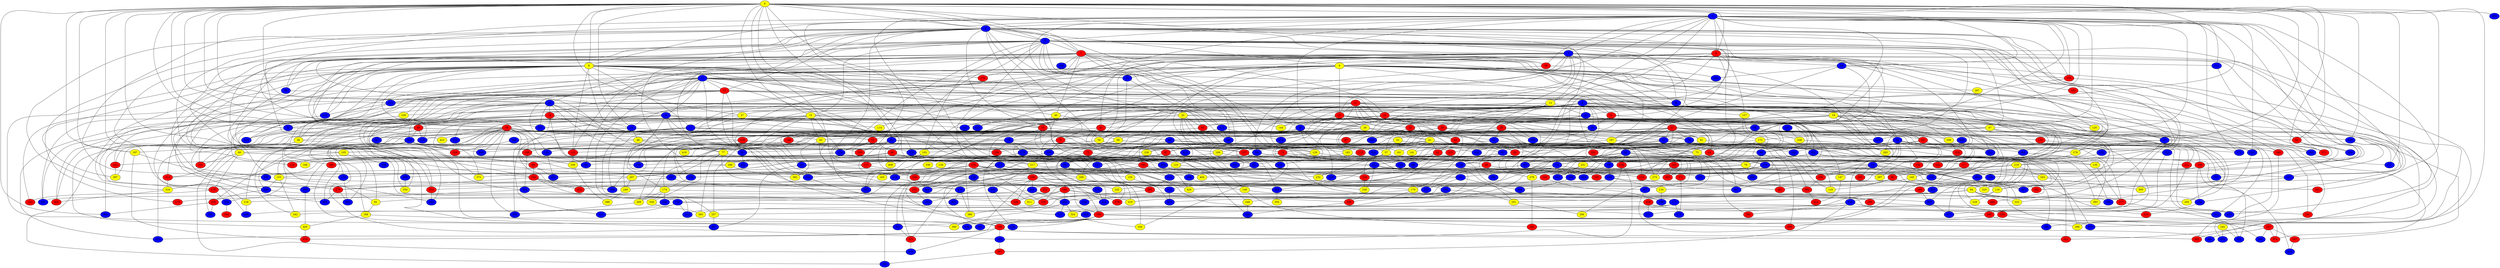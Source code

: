 graph {
0 [style = filled fillcolor = yellow];
1 [style = filled fillcolor = blue];
2 [style = filled fillcolor = blue];
3 [style = filled fillcolor = blue];
4 [style = filled fillcolor = red];
5 [style = filled fillcolor = blue];
6 [style = filled fillcolor = yellow];
7 [style = filled fillcolor = red];
8 [style = filled fillcolor = yellow];
9 [style = filled fillcolor = blue];
10 [style = filled fillcolor = blue];
11 [style = filled fillcolor = blue];
12 [style = filled fillcolor = yellow];
13 [style = filled fillcolor = red];
14 [style = filled fillcolor = blue];
15 [style = filled fillcolor = yellow];
16 [style = filled fillcolor = blue];
17 [style = filled fillcolor = blue];
18 [style = filled fillcolor = red];
19 [style = filled fillcolor = yellow];
20 [style = filled fillcolor = blue];
21 [style = filled fillcolor = red];
22 [style = filled fillcolor = yellow];
23 [style = filled fillcolor = red];
24 [style = filled fillcolor = blue];
25 [style = filled fillcolor = red];
26 [style = filled fillcolor = yellow];
27 [style = filled fillcolor = yellow];
28 [style = filled fillcolor = red];
29 [style = filled fillcolor = red];
30 [style = filled fillcolor = red];
31 [style = filled fillcolor = red];
32 [style = filled fillcolor = red];
33 [style = filled fillcolor = blue];
34 [style = filled fillcolor = blue];
35 [style = filled fillcolor = red];
36 [style = filled fillcolor = yellow];
37 [style = filled fillcolor = red];
38 [style = filled fillcolor = blue];
39 [style = filled fillcolor = blue];
40 [style = filled fillcolor = yellow];
41 [style = filled fillcolor = yellow];
42 [style = filled fillcolor = blue];
43 [style = filled fillcolor = red];
44 [style = filled fillcolor = red];
45 [style = filled fillcolor = red];
46 [style = filled fillcolor = blue];
47 [style = filled fillcolor = yellow];
48 [style = filled fillcolor = yellow];
49 [style = filled fillcolor = red];
50 [style = filled fillcolor = blue];
51 [style = filled fillcolor = blue];
52 [style = filled fillcolor = blue];
53 [style = filled fillcolor = yellow];
54 [style = filled fillcolor = yellow];
55 [style = filled fillcolor = red];
56 [style = filled fillcolor = yellow];
57 [style = filled fillcolor = yellow];
58 [style = filled fillcolor = red];
59 [style = filled fillcolor = blue];
60 [style = filled fillcolor = blue];
61 [style = filled fillcolor = red];
62 [style = filled fillcolor = blue];
63 [style = filled fillcolor = yellow];
64 [style = filled fillcolor = blue];
65 [style = filled fillcolor = blue];
66 [style = filled fillcolor = blue];
67 [style = filled fillcolor = red];
68 [style = filled fillcolor = yellow];
69 [style = filled fillcolor = red];
70 [style = filled fillcolor = blue];
71 [style = filled fillcolor = red];
72 [style = filled fillcolor = red];
73 [style = filled fillcolor = yellow];
74 [style = filled fillcolor = blue];
75 [style = filled fillcolor = red];
76 [style = filled fillcolor = blue];
77 [style = filled fillcolor = yellow];
78 [style = filled fillcolor = blue];
79 [style = filled fillcolor = yellow];
80 [style = filled fillcolor = red];
81 [style = filled fillcolor = yellow];
82 [style = filled fillcolor = red];
83 [style = filled fillcolor = blue];
84 [style = filled fillcolor = yellow];
85 [style = filled fillcolor = blue];
86 [style = filled fillcolor = blue];
87 [style = filled fillcolor = red];
88 [style = filled fillcolor = red];
89 [style = filled fillcolor = blue];
90 [style = filled fillcolor = red];
91 [style = filled fillcolor = blue];
92 [style = filled fillcolor = yellow];
93 [style = filled fillcolor = red];
94 [style = filled fillcolor = red];
95 [style = filled fillcolor = blue];
96 [style = filled fillcolor = blue];
97 [style = filled fillcolor = blue];
98 [style = filled fillcolor = red];
99 [style = filled fillcolor = blue];
100 [style = filled fillcolor = blue];
101 [style = filled fillcolor = blue];
102 [style = filled fillcolor = red];
103 [style = filled fillcolor = yellow];
104 [style = filled fillcolor = blue];
105 [style = filled fillcolor = yellow];
106 [style = filled fillcolor = red];
107 [style = filled fillcolor = blue];
108 [style = filled fillcolor = red];
109 [style = filled fillcolor = blue];
110 [style = filled fillcolor = yellow];
111 [style = filled fillcolor = blue];
112 [style = filled fillcolor = red];
113 [style = filled fillcolor = red];
114 [style = filled fillcolor = yellow];
115 [style = filled fillcolor = blue];
116 [style = filled fillcolor = yellow];
117 [style = filled fillcolor = red];
118 [style = filled fillcolor = blue];
119 [style = filled fillcolor = blue];
120 [style = filled fillcolor = yellow];
121 [style = filled fillcolor = blue];
122 [style = filled fillcolor = blue];
123 [style = filled fillcolor = yellow];
124 [style = filled fillcolor = blue];
125 [style = filled fillcolor = blue];
126 [style = filled fillcolor = red];
127 [style = filled fillcolor = blue];
128 [style = filled fillcolor = yellow];
129 [style = filled fillcolor = yellow];
130 [style = filled fillcolor = blue];
131 [style = filled fillcolor = blue];
132 [style = filled fillcolor = red];
133 [style = filled fillcolor = red];
134 [style = filled fillcolor = yellow];
135 [style = filled fillcolor = yellow];
136 [style = filled fillcolor = blue];
137 [style = filled fillcolor = red];
138 [style = filled fillcolor = red];
139 [style = filled fillcolor = blue];
140 [style = filled fillcolor = blue];
141 [style = filled fillcolor = yellow];
142 [style = filled fillcolor = red];
143 [style = filled fillcolor = red];
144 [style = filled fillcolor = yellow];
145 [style = filled fillcolor = yellow];
146 [style = filled fillcolor = red];
147 [style = filled fillcolor = yellow];
148 [style = filled fillcolor = yellow];
149 [style = filled fillcolor = red];
150 [style = filled fillcolor = red];
151 [style = filled fillcolor = blue];
152 [style = filled fillcolor = red];
153 [style = filled fillcolor = yellow];
154 [style = filled fillcolor = blue];
155 [style = filled fillcolor = yellow];
156 [style = filled fillcolor = red];
157 [style = filled fillcolor = yellow];
158 [style = filled fillcolor = red];
159 [style = filled fillcolor = red];
160 [style = filled fillcolor = red];
161 [style = filled fillcolor = red];
162 [style = filled fillcolor = red];
163 [style = filled fillcolor = yellow];
164 [style = filled fillcolor = blue];
165 [style = filled fillcolor = red];
166 [style = filled fillcolor = yellow];
167 [style = filled fillcolor = blue];
168 [style = filled fillcolor = blue];
169 [style = filled fillcolor = yellow];
170 [style = filled fillcolor = blue];
171 [style = filled fillcolor = blue];
172 [style = filled fillcolor = yellow];
173 [style = filled fillcolor = blue];
174 [style = filled fillcolor = yellow];
175 [style = filled fillcolor = blue];
176 [style = filled fillcolor = blue];
177 [style = filled fillcolor = blue];
178 [style = filled fillcolor = blue];
179 [style = filled fillcolor = yellow];
180 [style = filled fillcolor = red];
181 [style = filled fillcolor = blue];
182 [style = filled fillcolor = yellow];
183 [style = filled fillcolor = blue];
184 [style = filled fillcolor = red];
185 [style = filled fillcolor = red];
186 [style = filled fillcolor = blue];
187 [style = filled fillcolor = yellow];
188 [style = filled fillcolor = yellow];
189 [style = filled fillcolor = red];
190 [style = filled fillcolor = red];
191 [style = filled fillcolor = yellow];
192 [style = filled fillcolor = blue];
193 [style = filled fillcolor = red];
194 [style = filled fillcolor = blue];
195 [style = filled fillcolor = blue];
196 [style = filled fillcolor = blue];
197 [style = filled fillcolor = yellow];
198 [style = filled fillcolor = blue];
199 [style = filled fillcolor = red];
200 [style = filled fillcolor = blue];
201 [style = filled fillcolor = red];
202 [style = filled fillcolor = blue];
203 [style = filled fillcolor = blue];
204 [style = filled fillcolor = blue];
205 [style = filled fillcolor = blue];
206 [style = filled fillcolor = blue];
207 [style = filled fillcolor = yellow];
208 [style = filled fillcolor = red];
209 [style = filled fillcolor = yellow];
210 [style = filled fillcolor = blue];
211 [style = filled fillcolor = blue];
212 [style = filled fillcolor = blue];
213 [style = filled fillcolor = blue];
214 [style = filled fillcolor = blue];
215 [style = filled fillcolor = blue];
216 [style = filled fillcolor = yellow];
217 [style = filled fillcolor = yellow];
218 [style = filled fillcolor = blue];
219 [style = filled fillcolor = yellow];
220 [style = filled fillcolor = blue];
221 [style = filled fillcolor = red];
222 [style = filled fillcolor = blue];
223 [style = filled fillcolor = red];
224 [style = filled fillcolor = blue];
225 [style = filled fillcolor = red];
226 [style = filled fillcolor = yellow];
227 [style = filled fillcolor = blue];
228 [style = filled fillcolor = blue];
229 [style = filled fillcolor = yellow];
230 [style = filled fillcolor = red];
231 [style = filled fillcolor = yellow];
232 [style = filled fillcolor = yellow];
233 [style = filled fillcolor = blue];
234 [style = filled fillcolor = red];
235 [style = filled fillcolor = red];
236 [style = filled fillcolor = blue];
237 [style = filled fillcolor = red];
238 [style = filled fillcolor = blue];
239 [style = filled fillcolor = yellow];
240 [style = filled fillcolor = red];
241 [style = filled fillcolor = red];
242 [style = filled fillcolor = yellow];
243 [style = filled fillcolor = blue];
244 [style = filled fillcolor = blue];
245 [style = filled fillcolor = yellow];
246 [style = filled fillcolor = blue];
247 [style = filled fillcolor = red];
248 [style = filled fillcolor = red];
249 [style = filled fillcolor = yellow];
250 [style = filled fillcolor = blue];
251 [style = filled fillcolor = yellow];
252 [style = filled fillcolor = blue];
253 [style = filled fillcolor = red];
254 [style = filled fillcolor = blue];
255 [style = filled fillcolor = blue];
256 [style = filled fillcolor = yellow];
257 [style = filled fillcolor = yellow];
258 [style = filled fillcolor = yellow];
259 [style = filled fillcolor = blue];
260 [style = filled fillcolor = blue];
261 [style = filled fillcolor = red];
262 [style = filled fillcolor = blue];
263 [style = filled fillcolor = red];
264 [style = filled fillcolor = blue];
265 [style = filled fillcolor = red];
266 [style = filled fillcolor = yellow];
267 [style = filled fillcolor = yellow];
268 [style = filled fillcolor = blue];
269 [style = filled fillcolor = yellow];
270 [style = filled fillcolor = red];
271 [style = filled fillcolor = red];
272 [style = filled fillcolor = blue];
273 [style = filled fillcolor = yellow];
274 [style = filled fillcolor = blue];
275 [style = filled fillcolor = red];
276 [style = filled fillcolor = red];
277 [style = filled fillcolor = red];
278 [style = filled fillcolor = yellow];
279 [style = filled fillcolor = yellow];
280 [style = filled fillcolor = red];
281 [style = filled fillcolor = blue];
282 [style = filled fillcolor = red];
283 [style = filled fillcolor = yellow];
284 [style = filled fillcolor = yellow];
285 [style = filled fillcolor = red];
286 [style = filled fillcolor = yellow];
287 [style = filled fillcolor = red];
288 [style = filled fillcolor = red];
289 [style = filled fillcolor = blue];
290 [style = filled fillcolor = red];
291 [style = filled fillcolor = blue];
292 [style = filled fillcolor = blue];
293 [style = filled fillcolor = yellow];
294 [style = filled fillcolor = blue];
295 [style = filled fillcolor = blue];
296 [style = filled fillcolor = red];
297 [style = filled fillcolor = yellow];
298 [style = filled fillcolor = blue];
299 [style = filled fillcolor = yellow];
300 [style = filled fillcolor = blue];
301 [style = filled fillcolor = blue];
302 [style = filled fillcolor = red];
303 [style = filled fillcolor = blue];
304 [style = filled fillcolor = blue];
305 [style = filled fillcolor = blue];
306 [style = filled fillcolor = blue];
307 [style = filled fillcolor = blue];
308 [style = filled fillcolor = blue];
309 [style = filled fillcolor = blue];
310 [style = filled fillcolor = blue];
311 [style = filled fillcolor = blue];
312 [style = filled fillcolor = blue];
313 [style = filled fillcolor = red];
314 [style = filled fillcolor = red];
315 [style = filled fillcolor = blue];
316 [style = filled fillcolor = yellow];
317 [style = filled fillcolor = blue];
318 [style = filled fillcolor = red];
319 [style = filled fillcolor = yellow];
320 [style = filled fillcolor = yellow];
321 [style = filled fillcolor = red];
322 [style = filled fillcolor = blue];
323 [style = filled fillcolor = red];
324 [style = filled fillcolor = yellow];
325 [style = filled fillcolor = yellow];
326 [style = filled fillcolor = blue];
327 [style = filled fillcolor = blue];
328 [style = filled fillcolor = yellow];
329 [style = filled fillcolor = blue];
330 [style = filled fillcolor = yellow];
331 [style = filled fillcolor = blue];
332 [style = filled fillcolor = blue];
333 [style = filled fillcolor = blue];
334 [style = filled fillcolor = red];
335 [style = filled fillcolor = red];
336 [style = filled fillcolor = yellow];
337 [style = filled fillcolor = blue];
338 [style = filled fillcolor = yellow];
339 [style = filled fillcolor = red];
340 [style = filled fillcolor = red];
341 [style = filled fillcolor = red];
342 [style = filled fillcolor = yellow];
343 [style = filled fillcolor = yellow];
344 [style = filled fillcolor = red];
345 [style = filled fillcolor = blue];
346 [style = filled fillcolor = blue];
347 [style = filled fillcolor = red];
348 [style = filled fillcolor = yellow];
349 [style = filled fillcolor = blue];
350 [style = filled fillcolor = yellow];
351 [style = filled fillcolor = blue];
352 [style = filled fillcolor = blue];
353 [style = filled fillcolor = blue];
354 [style = filled fillcolor = blue];
355 [style = filled fillcolor = blue];
356 [style = filled fillcolor = blue];
357 [style = filled fillcolor = blue];
358 [style = filled fillcolor = red];
359 [style = filled fillcolor = yellow];
360 [style = filled fillcolor = yellow];
361 [style = filled fillcolor = red];
362 [style = filled fillcolor = red];
363 [style = filled fillcolor = yellow];
364 [style = filled fillcolor = blue];
365 [style = filled fillcolor = red];
366 [style = filled fillcolor = blue];
367 [style = filled fillcolor = blue];
368 [style = filled fillcolor = blue];
369 [style = filled fillcolor = red];
370 [style = filled fillcolor = blue];
371 [style = filled fillcolor = red];
372 [style = filled fillcolor = yellow];
373 [style = filled fillcolor = blue];
374 [style = filled fillcolor = red];
375 [style = filled fillcolor = blue];
376 [style = filled fillcolor = red];
377 [style = filled fillcolor = blue];
378 [style = filled fillcolor = red];
379 [style = filled fillcolor = blue];
380 [style = filled fillcolor = red];
381 [style = filled fillcolor = blue];
382 [style = filled fillcolor = yellow];
383 [style = filled fillcolor = red];
384 [style = filled fillcolor = blue];
385 [style = filled fillcolor = red];
386 [style = filled fillcolor = yellow];
387 [style = filled fillcolor = blue];
388 [style = filled fillcolor = yellow];
389 [style = filled fillcolor = blue];
390 [style = filled fillcolor = blue];
391 [style = filled fillcolor = blue];
392 [style = filled fillcolor = blue];
393 [style = filled fillcolor = yellow];
394 [style = filled fillcolor = blue];
395 [style = filled fillcolor = yellow];
396 [style = filled fillcolor = blue];
397 [style = filled fillcolor = yellow];
398 [style = filled fillcolor = blue];
399 [style = filled fillcolor = blue];
400 [style = filled fillcolor = blue];
401 [style = filled fillcolor = blue];
402 [style = filled fillcolor = blue];
403 [style = filled fillcolor = blue];
404 [style = filled fillcolor = yellow];
405 [style = filled fillcolor = yellow];
406 [style = filled fillcolor = blue];
407 [style = filled fillcolor = blue];
408 [style = filled fillcolor = yellow];
409 [style = filled fillcolor = blue];
410 [style = filled fillcolor = blue];
411 [style = filled fillcolor = yellow];
412 [style = filled fillcolor = blue];
413 [style = filled fillcolor = blue];
414 [style = filled fillcolor = blue];
415 [style = filled fillcolor = blue];
416 [style = filled fillcolor = red];
417 [style = filled fillcolor = blue];
418 [style = filled fillcolor = blue];
419 [style = filled fillcolor = yellow];
420 [style = filled fillcolor = yellow];
421 [style = filled fillcolor = red];
422 [style = filled fillcolor = blue];
423 [style = filled fillcolor = yellow];
424 [style = filled fillcolor = blue];
425 [style = filled fillcolor = blue];
426 [style = filled fillcolor = red];
0 -- 5;
0 -- 7;
0 -- 8;
0 -- 10;
0 -- 14;
0 -- 15;
0 -- 16;
0 -- 20;
0 -- 27;
0 -- 33;
0 -- 46;
0 -- 49;
0 -- 60;
0 -- 90;
0 -- 4;
0 -- 3;
0 -- 2;
0 -- 1;
0 -- 94;
0 -- 97;
0 -- 101;
0 -- 105;
0 -- 156;
0 -- 175;
0 -- 185;
0 -- 197;
0 -- 200;
0 -- 215;
0 -- 289;
0 -- 300;
0 -- 327;
0 -- 341;
0 -- 361;
0 -- 370;
0 -- 400;
1 -- 2;
1 -- 3;
1 -- 4;
1 -- 5;
1 -- 8;
1 -- 9;
1 -- 12;
1 -- 24;
1 -- 26;
1 -- 30;
1 -- 47;
1 -- 58;
1 -- 61;
1 -- 64;
1 -- 91;
1 -- 114;
1 -- 136;
1 -- 159;
1 -- 165;
1 -- 171;
1 -- 194;
1 -- 197;
1 -- 211;
1 -- 214;
1 -- 222;
1 -- 246;
1 -- 306;
1 -- 331;
1 -- 335;
1 -- 339;
2 -- 3;
2 -- 5;
2 -- 6;
2 -- 7;
2 -- 12;
2 -- 13;
2 -- 22;
2 -- 31;
2 -- 54;
2 -- 55;
2 -- 70;
2 -- 77;
2 -- 89;
2 -- 98;
2 -- 104;
2 -- 109;
2 -- 120;
2 -- 122;
2 -- 129;
2 -- 137;
2 -- 155;
2 -- 159;
2 -- 207;
2 -- 219;
2 -- 224;
2 -- 275;
2 -- 316;
2 -- 422;
3 -- 6;
3 -- 15;
3 -- 21;
3 -- 25;
3 -- 29;
3 -- 34;
3 -- 43;
3 -- 44;
3 -- 46;
3 -- 49;
3 -- 97;
3 -- 106;
3 -- 130;
3 -- 167;
3 -- 185;
3 -- 252;
3 -- 276;
3 -- 383;
4 -- 6;
4 -- 17;
4 -- 35;
4 -- 44;
4 -- 62;
4 -- 95;
4 -- 103;
4 -- 157;
4 -- 192;
4 -- 262;
4 -- 279;
4 -- 302;
4 -- 373;
4 -- 425;
5 -- 7;
5 -- 10;
5 -- 15;
5 -- 24;
5 -- 39;
5 -- 42;
5 -- 47;
5 -- 58;
5 -- 60;
5 -- 82;
5 -- 83;
5 -- 89;
5 -- 94;
5 -- 103;
5 -- 111;
5 -- 150;
5 -- 156;
5 -- 162;
5 -- 173;
5 -- 216;
5 -- 263;
5 -- 270;
5 -- 283;
5 -- 312;
5 -- 359;
5 -- 418;
6 -- 11;
6 -- 14;
6 -- 19;
6 -- 24;
6 -- 25;
6 -- 36;
6 -- 37;
6 -- 54;
6 -- 59;
6 -- 102;
6 -- 121;
6 -- 171;
6 -- 172;
6 -- 189;
6 -- 190;
6 -- 253;
6 -- 257;
6 -- 266;
6 -- 267;
6 -- 296;
6 -- 406;
6 -- 423;
7 -- 8;
7 -- 10;
7 -- 30;
7 -- 35;
7 -- 40;
7 -- 42;
7 -- 58;
7 -- 86;
7 -- 113;
7 -- 170;
7 -- 183;
7 -- 187;
7 -- 205;
7 -- 211;
7 -- 244;
7 -- 245;
7 -- 254;
7 -- 271;
7 -- 304;
7 -- 308;
7 -- 381;
8 -- 9;
8 -- 11;
8 -- 14;
8 -- 17;
8 -- 26;
8 -- 29;
8 -- 33;
8 -- 40;
8 -- 113;
8 -- 126;
8 -- 133;
8 -- 181;
8 -- 188;
8 -- 227;
8 -- 265;
8 -- 276;
8 -- 281;
8 -- 292;
8 -- 310;
8 -- 331;
8 -- 337;
8 -- 368;
8 -- 373;
8 -- 397;
9 -- 19;
9 -- 20;
9 -- 22;
9 -- 23;
9 -- 31;
9 -- 38;
9 -- 43;
9 -- 71;
9 -- 87;
9 -- 96;
9 -- 97;
9 -- 99;
9 -- 109;
9 -- 116;
9 -- 138;
9 -- 157;
9 -- 201;
9 -- 206;
9 -- 213;
9 -- 239;
9 -- 290;
9 -- 295;
9 -- 330;
10 -- 18;
10 -- 38;
10 -- 41;
10 -- 50;
10 -- 63;
10 -- 130;
10 -- 183;
10 -- 204;
10 -- 219;
10 -- 255;
10 -- 260;
10 -- 337;
10 -- 365;
10 -- 372;
11 -- 13;
11 -- 16;
11 -- 18;
11 -- 36;
11 -- 55;
11 -- 67;
11 -- 79;
11 -- 117;
11 -- 120;
11 -- 144;
11 -- 164;
11 -- 186;
11 -- 215;
11 -- 216;
11 -- 239;
11 -- 286;
11 -- 298;
11 -- 314;
11 -- 371;
11 -- 408;
12 -- 20;
12 -- 28;
12 -- 39;
12 -- 57;
12 -- 65;
12 -- 182;
12 -- 210;
12 -- 299;
13 -- 21;
13 -- 31;
13 -- 42;
13 -- 65;
13 -- 68;
13 -- 73;
13 -- 93;
13 -- 115;
13 -- 143;
13 -- 215;
13 -- 253;
13 -- 392;
14 -- 48;
14 -- 53;
14 -- 136;
14 -- 161;
14 -- 233;
14 -- 307;
14 -- 387;
14 -- 412;
15 -- 17;
15 -- 55;
15 -- 63;
15 -- 110;
15 -- 174;
15 -- 193;
15 -- 274;
15 -- 303;
15 -- 337;
15 -- 411;
16 -- 30;
16 -- 32;
16 -- 56;
16 -- 114;
16 -- 163;
16 -- 164;
16 -- 234;
16 -- 310;
16 -- 372;
16 -- 405;
17 -- 32;
17 -- 76;
17 -- 255;
17 -- 294;
17 -- 309;
17 -- 340;
17 -- 394;
18 -- 23;
18 -- 33;
18 -- 49;
18 -- 74;
18 -- 78;
18 -- 98;
18 -- 117;
18 -- 280;
18 -- 359;
18 -- 381;
19 -- 32;
19 -- 37;
19 -- 43;
19 -- 53;
19 -- 57;
19 -- 59;
19 -- 69;
19 -- 106;
19 -- 221;
19 -- 269;
19 -- 283;
19 -- 293;
19 -- 320;
19 -- 379;
19 -- 409;
20 -- 23;
20 -- 47;
20 -- 70;
20 -- 120;
20 -- 139;
20 -- 226;
20 -- 362;
20 -- 366;
21 -- 25;
21 -- 27;
21 -- 29;
21 -- 35;
21 -- 40;
21 -- 45;
21 -- 67;
21 -- 69;
21 -- 91;
21 -- 92;
21 -- 118;
21 -- 140;
21 -- 144;
21 -- 153;
21 -- 154;
21 -- 167;
21 -- 182;
21 -- 203;
21 -- 222;
21 -- 249;
21 -- 370;
21 -- 387;
22 -- 34;
22 -- 64;
22 -- 93;
22 -- 112;
22 -- 121;
22 -- 166;
22 -- 198;
22 -- 202;
22 -- 237;
23 -- 45;
23 -- 296;
23 -- 366;
24 -- 54;
24 -- 111;
25 -- 26;
25 -- 28;
25 -- 34;
25 -- 39;
25 -- 75;
25 -- 93;
25 -- 187;
25 -- 212;
25 -- 221;
25 -- 282;
25 -- 347;
26 -- 41;
26 -- 69;
26 -- 81;
26 -- 82;
26 -- 92;
26 -- 178;
26 -- 191;
27 -- 119;
27 -- 121;
27 -- 123;
27 -- 174;
28 -- 52;
28 -- 53;
28 -- 75;
28 -- 202;
28 -- 257;
28 -- 278;
28 -- 299;
28 -- 356;
29 -- 51;
29 -- 87;
29 -- 231;
29 -- 366;
30 -- 36;
30 -- 48;
30 -- 52;
30 -- 72;
30 -- 87;
30 -- 107;
30 -- 119;
30 -- 138;
30 -- 149;
30 -- 153;
30 -- 170;
30 -- 206;
30 -- 264;
30 -- 309;
30 -- 311;
30 -- 385;
30 -- 397;
30 -- 398;
30 -- 403;
30 -- 417;
30 -- 426;
31 -- 38;
31 -- 152;
32 -- 90;
32 -- 130;
32 -- 217;
33 -- 310;
33 -- 423;
34 -- 88;
34 -- 104;
34 -- 209;
34 -- 422;
35 -- 48;
35 -- 96;
35 -- 111;
35 -- 129;
35 -- 142;
35 -- 144;
35 -- 146;
35 -- 147;
35 -- 175;
35 -- 273;
35 -- 299;
35 -- 300;
35 -- 356;
36 -- 161;
36 -- 197;
36 -- 200;
37 -- 51;
37 -- 62;
37 -- 63;
37 -- 66;
37 -- 76;
37 -- 81;
37 -- 86;
37 -- 95;
37 -- 132;
37 -- 141;
37 -- 145;
37 -- 149;
37 -- 169;
37 -- 177;
37 -- 181;
37 -- 187;
37 -- 200;
37 -- 241;
37 -- 269;
37 -- 273;
37 -- 331;
37 -- 349;
37 -- 386;
38 -- 76;
38 -- 318;
39 -- 56;
39 -- 94;
39 -- 131;
39 -- 203;
39 -- 228;
39 -- 314;
39 -- 328;
40 -- 71;
40 -- 315;
40 -- 425;
41 -- 50;
41 -- 61;
41 -- 96;
41 -- 112;
41 -- 113;
41 -- 141;
41 -- 171;
41 -- 173;
41 -- 191;
41 -- 341;
41 -- 385;
41 -- 415;
42 -- 59;
42 -- 158;
42 -- 351;
43 -- 158;
43 -- 420;
44 -- 74;
44 -- 79;
44 -- 142;
44 -- 369;
45 -- 61;
46 -- 64;
46 -- 159;
46 -- 345;
46 -- 415;
47 -- 51;
47 -- 172;
47 -- 274;
47 -- 289;
47 -- 293;
47 -- 297;
48 -- 68;
48 -- 77;
48 -- 266;
49 -- 73;
49 -- 102;
49 -- 109;
49 -- 118;
49 -- 170;
49 -- 307;
50 -- 422;
51 -- 72;
51 -- 222;
51 -- 237;
51 -- 318;
51 -- 355;
51 -- 367;
52 -- 82;
52 -- 169;
52 -- 279;
52 -- 380;
53 -- 57;
53 -- 67;
53 -- 84;
54 -- 77;
54 -- 124;
54 -- 126;
54 -- 393;
55 -- 66;
55 -- 78;
55 -- 195;
55 -- 217;
55 -- 226;
55 -- 241;
56 -- 73;
56 -- 105;
56 -- 128;
56 -- 152;
57 -- 62;
57 -- 79;
57 -- 146;
57 -- 232;
57 -- 280;
58 -- 237;
58 -- 345;
59 -- 99;
59 -- 103;
59 -- 134;
59 -- 189;
59 -- 234;
59 -- 277;
59 -- 297;
59 -- 305;
59 -- 324;
59 -- 358;
60 -- 75;
60 -- 105;
60 -- 115;
60 -- 125;
60 -- 135;
60 -- 148;
60 -- 339;
60 -- 398;
60 -- 419;
61 -- 65;
61 -- 70;
61 -- 86;
61 -- 117;
61 -- 124;
61 -- 151;
61 -- 311;
61 -- 410;
62 -- 175;
62 -- 214;
62 -- 318;
63 -- 248;
63 -- 382;
64 -- 78;
64 -- 108;
64 -- 151;
64 -- 258;
64 -- 418;
65 -- 155;
65 -- 407;
66 -- 85;
66 -- 91;
66 -- 176;
66 -- 182;
66 -- 254;
66 -- 320;
66 -- 382;
66 -- 413;
67 -- 85;
67 -- 98;
67 -- 108;
67 -- 306;
68 -- 123;
68 -- 133;
68 -- 161;
68 -- 246;
68 -- 354;
69 -- 80;
69 -- 179;
69 -- 192;
69 -- 202;
70 -- 80;
70 -- 118;
70 -- 147;
70 -- 263;
70 -- 290;
70 -- 323;
70 -- 357;
70 -- 404;
70 -- 426;
71 -- 169;
71 -- 195;
71 -- 218;
71 -- 228;
72 -- 106;
72 -- 227;
72 -- 424;
73 -- 74;
73 -- 104;
73 -- 261;
74 -- 100;
74 -- 125;
74 -- 131;
74 -- 228;
74 -- 305;
75 -- 85;
75 -- 248;
75 -- 367;
76 -- 110;
76 -- 201;
76 -- 244;
76 -- 290;
77 -- 107;
77 -- 126;
77 -- 151;
77 -- 196;
77 -- 230;
77 -- 363;
78 -- 101;
78 -- 149;
78 -- 178;
78 -- 210;
78 -- 234;
78 -- 313;
79 -- 142;
79 -- 145;
79 -- 243;
79 -- 399;
80 -- 84;
80 -- 110;
80 -- 116;
80 -- 133;
80 -- 261;
81 -- 83;
81 -- 122;
82 -- 88;
83 -- 95;
83 -- 102;
83 -- 108;
83 -- 180;
83 -- 231;
83 -- 261;
83 -- 281;
83 -- 305;
83 -- 379;
84 -- 92;
84 -- 154;
84 -- 177;
84 -- 224;
84 -- 277;
84 -- 315;
84 -- 325;
84 -- 369;
84 -- 393;
85 -- 199;
85 -- 209;
85 -- 272;
86 -- 232;
88 -- 115;
88 -- 152;
88 -- 391;
89 -- 225;
89 -- 407;
90 -- 135;
90 -- 150;
90 -- 188;
90 -- 198;
90 -- 207;
90 -- 251;
90 -- 316;
91 -- 128;
91 -- 136;
91 -- 173;
91 -- 219;
91 -- 284;
91 -- 391;
92 -- 166;
93 -- 326;
93 -- 376;
94 -- 116;
94 -- 259;
94 -- 271;
95 -- 335;
95 -- 376;
96 -- 100;
96 -- 288;
97 -- 146;
97 -- 242;
97 -- 271;
97 -- 279;
97 -- 313;
97 -- 325;
97 -- 374;
98 -- 156;
98 -- 322;
99 -- 100;
99 -- 346;
100 -- 134;
100 -- 204;
100 -- 362;
100 -- 420;
101 -- 322;
102 -- 397;
103 -- 137;
103 -- 322;
103 -- 408;
104 -- 153;
104 -- 167;
104 -- 198;
104 -- 362;
104 -- 399;
105 -- 235;
105 -- 238;
106 -- 107;
106 -- 154;
106 -- 321;
106 -- 352;
107 -- 203;
107 -- 298;
108 -- 264;
108 -- 319;
109 -- 129;
109 -- 186;
109 -- 199;
109 -- 334;
109 -- 342;
109 -- 398;
109 -- 414;
111 -- 183;
111 -- 213;
111 -- 256;
113 -- 256;
115 -- 329;
115 -- 387;
116 -- 140;
116 -- 229;
117 -- 145;
117 -- 194;
118 -- 165;
118 -- 325;
118 -- 402;
122 -- 340;
123 -- 248;
123 -- 371;
123 -- 384;
124 -- 160;
124 -- 406;
125 -- 193;
125 -- 242;
127 -- 258;
128 -- 139;
128 -- 372;
129 -- 206;
129 -- 371;
130 -- 286;
130 -- 348;
131 -- 184;
131 -- 210;
131 -- 225;
132 -- 357;
133 -- 143;
133 -- 218;
134 -- 168;
135 -- 277;
136 -- 163;
136 -- 251;
136 -- 335;
136 -- 378;
136 -- 401;
137 -- 148;
137 -- 205;
138 -- 274;
138 -- 394;
139 -- 174;
140 -- 181;
140 -- 190;
140 -- 220;
140 -- 287;
140 -- 380;
142 -- 168;
142 -- 225;
145 -- 236;
145 -- 320;
145 -- 332;
147 -- 421;
148 -- 168;
148 -- 285;
149 -- 204;
149 -- 256;
150 -- 160;
150 -- 190;
150 -- 209;
150 -- 212;
150 -- 249;
150 -- 314;
151 -- 164;
151 -- 291;
151 -- 297;
151 -- 338;
151 -- 346;
152 -- 417;
153 -- 176;
153 -- 186;
153 -- 342;
154 -- 323;
155 -- 311;
156 -- 270;
156 -- 332;
156 -- 367;
156 -- 394;
156 -- 426;
157 -- 240;
157 -- 346;
158 -- 339;
158 -- 419;
159 -- 267;
159 -- 343;
160 -- 179;
160 -- 180;
160 -- 230;
160 -- 253;
160 -- 291;
160 -- 361;
160 -- 370;
160 -- 401;
162 -- 377;
164 -- 220;
165 -- 251;
165 -- 293;
165 -- 295;
166 -- 236;
166 -- 405;
167 -- 355;
169 -- 221;
169 -- 298;
172 -- 179;
172 -- 262;
172 -- 312;
173 -- 207;
173 -- 265;
173 -- 303;
173 -- 319;
174 -- 269;
174 -- 328;
174 -- 329;
174 -- 374;
175 -- 403;
176 -- 212;
177 -- 241;
177 -- 257;
177 -- 317;
177 -- 375;
178 -- 240;
178 -- 268;
178 -- 286;
178 -- 381;
179 -- 184;
179 -- 348;
179 -- 363;
180 -- 208;
180 -- 275;
180 -- 301;
180 -- 319;
180 -- 411;
182 -- 333;
182 -- 389;
183 -- 226;
184 -- 418;
185 -- 193;
185 -- 214;
185 -- 364;
186 -- 235;
186 -- 243;
187 -- 262;
187 -- 326;
189 -- 302;
190 -- 199;
190 -- 246;
190 -- 247;
190 -- 254;
190 -- 266;
190 -- 281;
190 -- 288;
190 -- 360;
190 -- 416;
192 -- 377;
193 -- 233;
194 -- 353;
195 -- 306;
195 -- 336;
196 -- 295;
196 -- 301;
197 -- 260;
197 -- 416;
198 -- 308;
199 -- 255;
199 -- 264;
199 -- 302;
199 -- 341;
199 -- 414;
200 -- 327;
202 -- 217;
202 -- 229;
202 -- 282;
202 -- 321;
204 -- 216;
204 -- 328;
205 -- 359;
207 -- 249;
207 -- 270;
208 -- 223;
208 -- 272;
209 -- 233;
209 -- 378;
211 -- 259;
214 -- 265;
215 -- 244;
215 -- 373;
215 -- 392;
216 -- 368;
217 -- 250;
217 -- 420;
218 -- 344;
219 -- 223;
219 -- 263;
219 -- 343;
219 -- 424;
221 -- 223;
222 -- 395;
223 -- 245;
223 -- 285;
225 -- 230;
226 -- 232;
226 -- 268;
227 -- 330;
228 -- 308;
231 -- 278;
231 -- 312;
231 -- 343;
235 -- 300;
235 -- 354;
237 -- 333;
237 -- 338;
237 -- 383;
237 -- 402;
239 -- 365;
240 -- 273;
240 -- 383;
243 -- 332;
243 -- 340;
243 -- 368;
243 -- 412;
244 -- 272;
244 -- 393;
245 -- 252;
245 -- 352;
247 -- 347;
247 -- 364;
247 -- 374;
247 -- 390;
248 -- 402;
249 -- 388;
250 -- 317;
251 -- 284;
253 -- 260;
256 -- 388;
257 -- 407;
258 -- 283;
264 -- 287;
265 -- 296;
265 -- 376;
268 -- 404;
269 -- 309;
270 -- 403;
270 -- 409;
274 -- 404;
277 -- 352;
278 -- 285;
279 -- 288;
280 -- 360;
281 -- 321;
283 -- 417;
286 -- 292;
286 -- 382;
287 -- 303;
289 -- 327;
289 -- 357;
290 -- 385;
291 -- 301;
291 -- 378;
291 -- 392;
294 -- 334;
295 -- 377;
296 -- 384;
298 -- 405;
299 -- 351;
299 -- 358;
301 -- 317;
301 -- 324;
301 -- 360;
308 -- 350;
308 -- 355;
311 -- 315;
314 -- 316;
316 -- 365;
318 -- 338;
321 -- 414;
324 -- 330;
328 -- 363;
329 -- 342;
340 -- 379;
340 -- 401;
343 -- 395;
346 -- 389;
347 -- 410;
348 -- 384;
349 -- 351;
370 -- 386;
370 -- 396;
371 -- 375;
373 -- 409;
376 -- 386;
385 -- 421;
387 -- 390;
405 -- 416;
}
